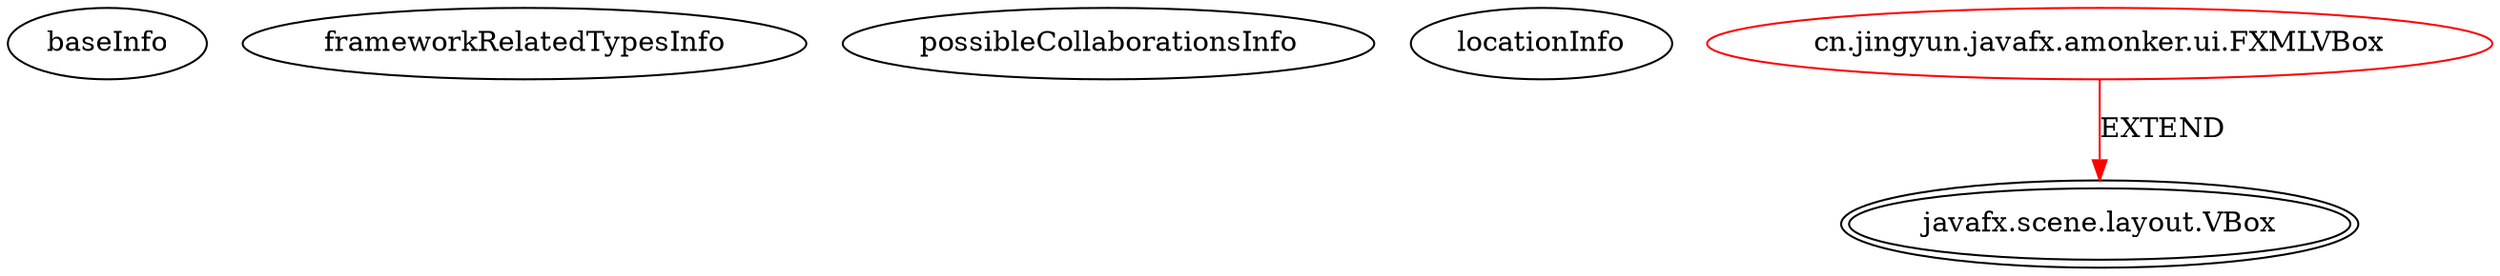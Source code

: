 digraph {
baseInfo[graphId=1841,category="extension_graph",isAnonymous=false,possibleRelation=false]
frameworkRelatedTypesInfo[0="javafx.scene.layout.VBox"]
possibleCollaborationsInfo[]
locationInfo[projectName="amonker-AmonkerFX",filePath="/amonker-AmonkerFX/AmonkerFX-master/src/cn/jingyun/javafx/amonker/ui/FXMLVBox.java",contextSignature="FXMLVBox",graphId="1841"]
0[label="cn.jingyun.javafx.amonker.ui.FXMLVBox",vertexType="ROOT_CLIENT_CLASS_DECLARATION",isFrameworkType=false,color=red]
1[label="javafx.scene.layout.VBox",vertexType="FRAMEWORK_CLASS_TYPE",isFrameworkType=true,peripheries=2]
0->1[label="EXTEND",color=red]
}

